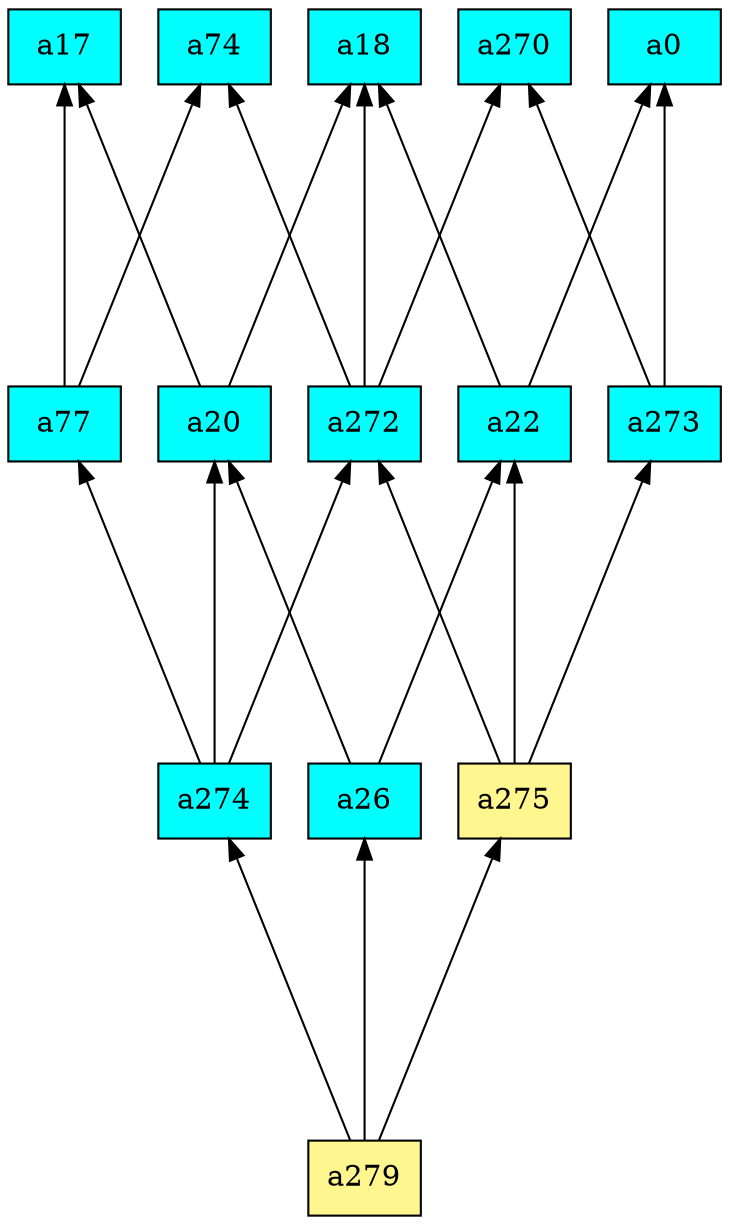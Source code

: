digraph G {
rankdir=BT;ranksep="2.0";
"a74" [shape=record,fillcolor=cyan,style=filled,label="{a74}"];
"a279" [shape=record,fillcolor=khaki1,style=filled,label="{a279}"];
"a17" [shape=record,fillcolor=cyan,style=filled,label="{a17}"];
"a77" [shape=record,fillcolor=cyan,style=filled,label="{a77}"];
"a18" [shape=record,fillcolor=cyan,style=filled,label="{a18}"];
"a22" [shape=record,fillcolor=cyan,style=filled,label="{a22}"];
"a20" [shape=record,fillcolor=cyan,style=filled,label="{a20}"];
"a26" [shape=record,fillcolor=cyan,style=filled,label="{a26}"];
"a275" [shape=record,fillcolor=khaki1,style=filled,label="{a275}"];
"a274" [shape=record,fillcolor=cyan,style=filled,label="{a274}"];
"a270" [shape=record,fillcolor=cyan,style=filled,label="{a270}"];
"a272" [shape=record,fillcolor=cyan,style=filled,label="{a272}"];
"a0" [shape=record,fillcolor=cyan,style=filled,label="{a0}"];
"a273" [shape=record,fillcolor=cyan,style=filled,label="{a273}"];
"a279" -> "a26"
"a279" -> "a275"
"a279" -> "a274"
"a77" -> "a74"
"a77" -> "a17"
"a22" -> "a0"
"a22" -> "a18"
"a20" -> "a18"
"a20" -> "a17"
"a26" -> "a20"
"a26" -> "a22"
"a275" -> "a22"
"a275" -> "a272"
"a275" -> "a273"
"a274" -> "a20"
"a274" -> "a77"
"a274" -> "a272"
"a272" -> "a270"
"a272" -> "a18"
"a272" -> "a74"
"a273" -> "a0"
"a273" -> "a270"
}